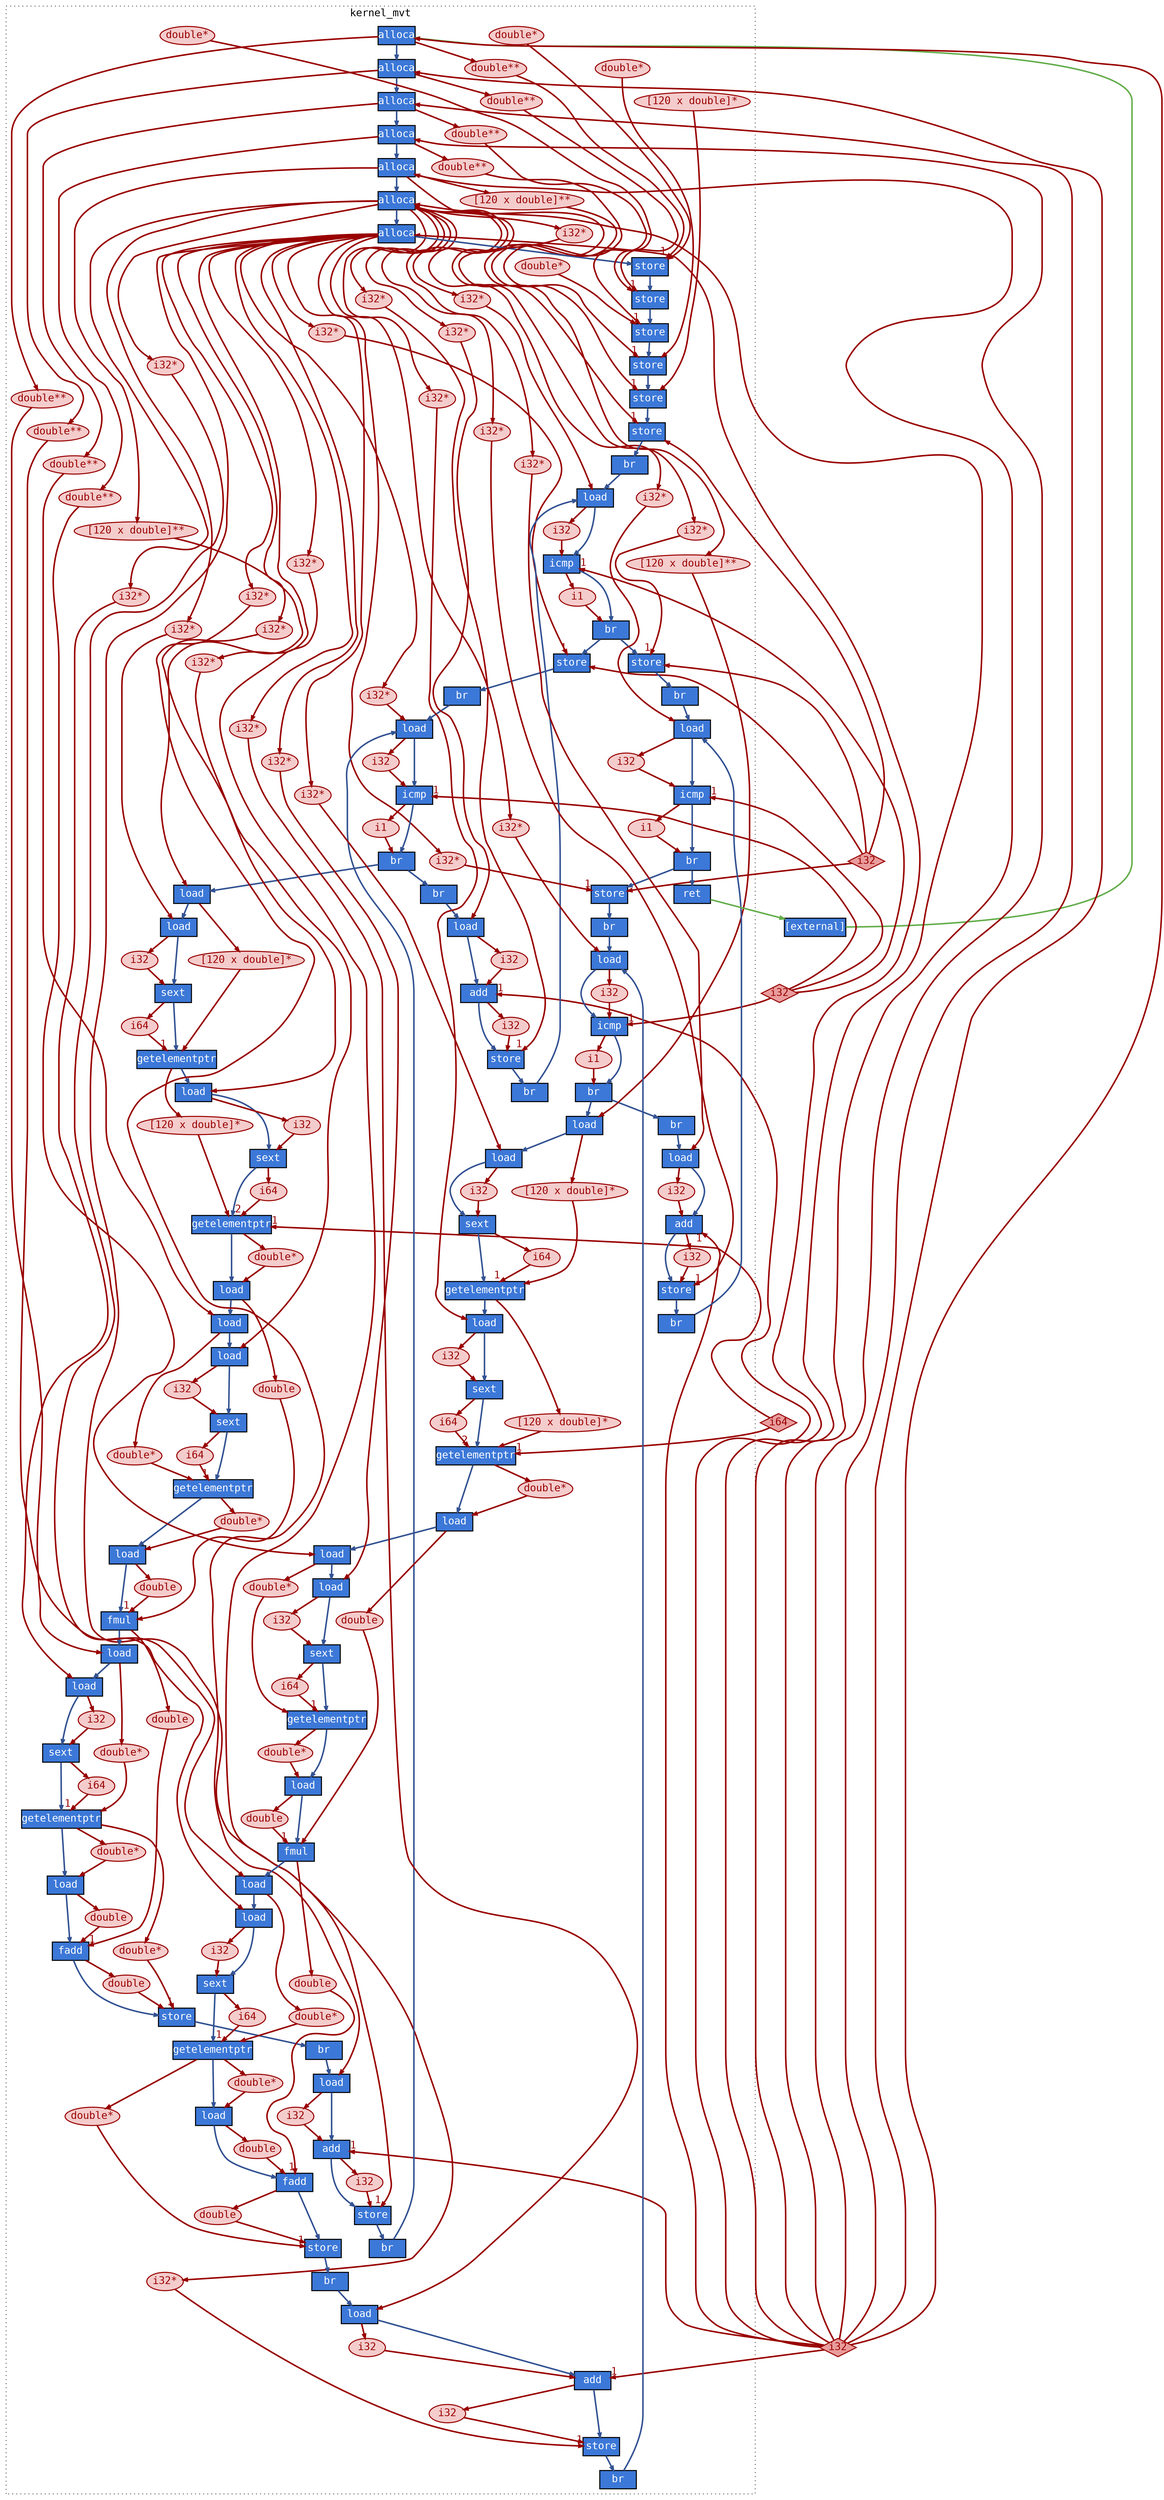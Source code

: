 digraph main {
graph [
fontname=Inconsolata, fontsize=20, ranksep=0.4, margin=0, nodesep=0.4];
node [
penwidth=2, fontname=Inconsolata, fontsize=20, width=1, margin=0];
edge [
penwidth=3, arrowsize=.8, fontname=Inconsolata, fontsize=20];
subgraph external {
0[fillcolor="#3c78d8", shape=box, label="[external]", style=filled, fontcolor="#ffffff"];
194[shape=diamond, style=filled, fontcolor="#990000", fillcolor="#e99c9c", color="#990000", label=i32];
195[shape=diamond, style=filled, fontcolor="#990000", fillcolor="#e99c9c", color="#990000", label=i32];
196[shape=diamond, style=filled, fontcolor="#990000", fillcolor="#e99c9c", color="#990000", label=i32];
197[shape=diamond, style=filled, fontcolor="#990000", fillcolor="#e99c9c", color="#990000", label=i64];
}
subgraph clusterkernel_mvt {
graph [
label=kernel_mvt, style=dotted, margin=10];
1[style=filled, fontcolor="#ffffff", fillcolor="#3c78d8", label=alloca, shape=box];
2[style=filled, fontcolor="#ffffff", fillcolor="#3c78d8", label=alloca, shape=box];
3[fillcolor="#3c78d8", style=filled, fontcolor="#ffffff", label=alloca, shape=box];
4[fillcolor="#3c78d8", style=filled, fontcolor="#ffffff", label=alloca, shape=box];
5[fillcolor="#3c78d8", style=filled, fontcolor="#ffffff", label=alloca, shape=box];
6[fillcolor="#3c78d8", style=filled, fontcolor="#ffffff", label=alloca, shape=box];
7[fillcolor="#3c78d8", style=filled, fontcolor="#ffffff", label=alloca, shape=box];
8[fillcolor="#3c78d8", style=filled, fontcolor="#ffffff", label=store, shape=box];
9[fillcolor="#f4cccc", style=filled, fontcolor="#990000", label="double**", color="#990000", shape=ellipse];
10[label=store, style=filled, fillcolor="#3c78d8", fontcolor="#ffffff", shape=box];
11[color="#990000", label="double**", style=filled, fillcolor="#f4cccc", fontcolor="#990000", shape=ellipse];
12[label=store, style=filled, fillcolor="#3c78d8", fontcolor="#ffffff", shape=box];
13[color="#990000", label="double**", style=filled, fillcolor="#f4cccc", fontcolor="#990000", shape=ellipse];
14[label=store, style=filled, fontcolor="#ffffff", fillcolor="#3c78d8", shape=box];
15[color="#990000", label="double**", style=filled, fontcolor="#990000", fillcolor="#f4cccc", shape=ellipse];
16[label=store, style=filled, fontcolor="#ffffff", fillcolor="#3c78d8", shape=box];
17[fillcolor="#f4cccc", style=filled, fontcolor="#990000", label="[120 x double]**", color="#990000", shape=ellipse];
18[label=store, fillcolor="#3c78d8", style=filled, fontcolor="#ffffff", shape=box];
19[label="i32*", color="#990000", fillcolor="#f4cccc", style=filled, fontcolor="#990000", shape=ellipse];
20[label=br, shape=box, fillcolor="#3c78d8", style=filled, fontcolor="#ffffff"];
21[label=load, shape=box, fillcolor="#3c78d8", style=filled, fontcolor="#ffffff"];
22[label="i32*", shape=ellipse, color="#990000", fillcolor="#f4cccc", style=filled, fontcolor="#990000"];
23[label=icmp, shape=box, fillcolor="#3c78d8", style=filled, fontcolor="#ffffff"];
24[label=i32, shape=ellipse, style=filled, fillcolor="#f4cccc", fontcolor="#990000", color="#990000"];
25[label=br, shape=box, style=filled, fillcolor="#3c78d8", fontcolor="#ffffff"];
26[label=i1, shape=ellipse, style=filled, fillcolor="#f4cccc", fontcolor="#990000", color="#990000"];
27[label=store, shape=box, style=filled, fillcolor="#3c78d8", fontcolor="#ffffff"];
28[shape=ellipse, style=filled, fontcolor="#990000", fillcolor="#f4cccc", color="#990000", label="i32*"];
29[shape=box, style=filled, fontcolor="#ffffff", fillcolor="#3c78d8", label=br];
30[shape=box, style=filled, fontcolor="#ffffff", fillcolor="#3c78d8", label=load];
31[shape=ellipse, style=filled, fontcolor="#990000", fillcolor="#f4cccc", color="#990000", label="i32*"];
32[shape=box, fillcolor="#3c78d8", style=filled, fontcolor="#ffffff", label=icmp];
33[label=i32, color="#990000", fillcolor="#f4cccc", style=filled, fontcolor="#990000", shape=ellipse];
34[label=br, fillcolor="#3c78d8", style=filled, fontcolor="#ffffff", shape=box];
35[color="#990000", shape=ellipse, fillcolor="#f4cccc", style=filled, fontcolor="#990000", label=i1];
36[shape=box, fillcolor="#3c78d8", style=filled, fontcolor="#ffffff", label=load];
37[fontcolor="#990000", shape=ellipse, color="#990000", label="[120 x double]**", style=filled, fillcolor="#f4cccc"];
38[fontcolor="#ffffff", shape=box, label=load, style=filled, fillcolor="#3c78d8"];
39[fontcolor="#990000", shape=ellipse, color="#990000", label="i32*", style=filled, fillcolor="#f4cccc"];
40[fontcolor="#ffffff", shape=box, label=sext, style=filled, fillcolor="#3c78d8"];
41[fillcolor="#f4cccc", shape=ellipse, color="#990000", label=i32, style=filled, fontcolor="#990000"];
42[fillcolor="#3c78d8", shape=box, label=getelementptr, style=filled, fontcolor="#ffffff"];
43[fillcolor="#f4cccc", shape=ellipse, color="#990000", label="[120 x double]*", style=filled, fontcolor="#990000"];
44[fillcolor="#f4cccc", shape=ellipse, color="#990000", label=i64, style=filled, fontcolor="#990000"];
45[style=filled, fontcolor="#ffffff", shape=box, label=load, fillcolor="#3c78d8"];
46[style=filled, fontcolor="#990000", shape=ellipse, label="i32*", color="#990000", fillcolor="#f4cccc"];
47[style=filled, fontcolor="#ffffff", shape=box, label=sext, fillcolor="#3c78d8"];
48[style=filled, fontcolor="#990000", shape=ellipse, label=i32, color="#990000", fillcolor="#f4cccc"];
49[fontcolor="#ffffff", shape=box, label=getelementptr, fillcolor="#3c78d8", style=filled];
50[fontcolor="#990000", shape=ellipse, label="[120 x double]*", color="#990000", fillcolor="#f4cccc", style=filled];
51[fontcolor="#990000", shape=ellipse, label=i64, color="#990000", fillcolor="#f4cccc", style=filled];
52[style=filled, fillcolor="#3c78d8", fontcolor="#ffffff", label=load, shape=box];
53[style=filled, fillcolor="#f4cccc", fontcolor="#990000", color="#990000", label="double*", shape=ellipse];
54[style=filled, fillcolor="#3c78d8", fontcolor="#ffffff", label=load, shape=box];
55[style=filled, fillcolor="#f4cccc", fontcolor="#990000", color="#990000", label="double**", shape=ellipse];
56[style=filled, fontcolor="#ffffff", fillcolor="#3c78d8", label=load, shape=box];
57[style=filled, fontcolor="#990000", fillcolor="#f4cccc", color="#990000", label="i32*", shape=ellipse];
58[style=filled, fontcolor="#ffffff", fillcolor="#3c78d8", label=sext, shape=box];
59[style=filled, fontcolor="#990000", fillcolor="#f4cccc", color="#990000", label=i32, shape=ellipse];
60[fillcolor="#3c78d8", style=filled, fontcolor="#ffffff", label=getelementptr, shape=box];
61[fillcolor="#f4cccc", style=filled, fontcolor="#990000", label="double*", color="#990000", shape=ellipse];
62[fillcolor="#f4cccc", style=filled, fontcolor="#990000", label=i64, color="#990000", shape=ellipse];
63[fillcolor="#3c78d8", style=filled, fontcolor="#ffffff", label=load, shape=box];
64[fillcolor="#f4cccc", style=filled, fontcolor="#990000", label="double*", color="#990000", shape=ellipse];
65[shape=box, fillcolor="#3c78d8", style=filled, fontcolor="#ffffff", label=fmul];
66[shape=ellipse, fillcolor="#f4cccc", style=filled, fontcolor="#990000", label=double, color="#990000"];
67[color="#990000", shape=ellipse, fillcolor="#f4cccc", style=filled, fontcolor="#990000", label=double];
68[shape=box, fillcolor="#3c78d8", style=filled, fontcolor="#ffffff", label=load];
69[color="#990000", label="double**", style=filled, fontcolor="#990000", fillcolor="#f4cccc", shape=ellipse];
70[label=load, style=filled, fontcolor="#ffffff", fillcolor="#3c78d8", shape=box];
71[label="i32*", color="#990000", fillcolor="#f4cccc", style=filled, fontcolor="#990000", shape=ellipse];
72[label=sext, fillcolor="#3c78d8", style=filled, fontcolor="#ffffff", shape=box];
73[label=i32, color="#990000", fillcolor="#f4cccc", style=filled, fontcolor="#990000", shape=ellipse];
74[label=getelementptr, fillcolor="#3c78d8", style=filled, fontcolor="#ffffff", shape=box];
75[label="double*", shape=ellipse, color="#990000", fillcolor="#f4cccc", style=filled, fontcolor="#990000"];
76[label=i64, shape=ellipse, color="#990000", fillcolor="#f4cccc", style=filled, fontcolor="#990000"];
77[label=load, shape=box, fillcolor="#3c78d8", style=filled, fontcolor="#ffffff"];
78[label="double*", shape=ellipse, color="#990000", fillcolor="#f4cccc", style=filled, fontcolor="#990000"];
79[label=fadd, shape=box, style=filled, fillcolor="#3c78d8", fontcolor="#ffffff"];
80[label=double, shape=ellipse, style=filled, fillcolor="#f4cccc", fontcolor="#990000", color="#990000"];
81[label=double, shape=ellipse, style=filled, fillcolor="#f4cccc", fontcolor="#990000", color="#990000"];
82[shape=box, style=filled, fontcolor="#ffffff", fillcolor="#3c78d8", label=store];
83[shape=ellipse, style=filled, fontcolor="#990000", fillcolor="#f4cccc", color="#990000", label=double];
84[shape=ellipse, style=filled, fontcolor="#990000", fillcolor="#f4cccc", color="#990000", label="double*"];
85[shape=box, style=filled, fontcolor="#ffffff", fillcolor="#3c78d8", label=br];
86[shape=box, fillcolor="#3c78d8", style=filled, fontcolor="#ffffff", label=load];
87[shape=ellipse, fillcolor="#f4cccc", style=filled, fontcolor="#990000", label="i32*", color="#990000"];
88[shape=box, fillcolor="#3c78d8", style=filled, fontcolor="#ffffff", label=add];
89[shape=ellipse, fillcolor="#f4cccc", style=filled, fontcolor="#990000", label=i32, color="#990000"];
90[shape=box, fillcolor="#3c78d8", style=filled, fontcolor="#ffffff", label=store];
91[color="#990000", shape=ellipse, fillcolor="#f4cccc", style=filled, fontcolor="#990000", label=i32];
92[color="#990000", shape=ellipse, fillcolor="#f4cccc", style=filled, fontcolor="#990000", label="i32*"];
93[shape=box, fillcolor="#3c78d8", style=filled, fontcolor="#ffffff", label=br];
94[fontcolor="#ffffff", shape=box, label=br, style=filled, fillcolor="#3c78d8"];
95[fontcolor="#ffffff", shape=box, label=load, style=filled, fillcolor="#3c78d8"];
96[fontcolor="#990000", shape=ellipse, color="#990000", label="i32*", style=filled, fillcolor="#f4cccc"];
97[fontcolor="#ffffff", shape=box, label=add, style=filled, fillcolor="#3c78d8"];
98[fillcolor="#f4cccc", shape=ellipse, color="#990000", label=i32, style=filled, fontcolor="#990000"];
99[fillcolor="#3c78d8", shape=box, label=store, style=filled, fontcolor="#ffffff"];
100[fillcolor="#f4cccc", shape=ellipse, color="#990000", label=i32, style=filled, fontcolor="#990000"];
101[fillcolor="#f4cccc", shape=ellipse, color="#990000", label="i32*", style=filled, fontcolor="#990000"];
102[style=filled, fontcolor="#ffffff", shape=box, label=br, fillcolor="#3c78d8"];
103[style=filled, fontcolor="#ffffff", shape=box, label=store, fillcolor="#3c78d8"];
104[style=filled, fontcolor="#990000", shape=ellipse, label="i32*", color="#990000", fillcolor="#f4cccc"];
105[fontcolor="#ffffff", shape=box, label=br, fillcolor="#3c78d8", style=filled];
106[fontcolor="#ffffff", shape=box, label=load, fillcolor="#3c78d8", style=filled];
107[fontcolor="#990000", shape=ellipse, label="i32*", color="#990000", fillcolor="#f4cccc", style=filled];
108[fontcolor="#ffffff", shape=box, label=icmp, fillcolor="#3c78d8", style=filled];
109[style=filled, fillcolor="#f4cccc", fontcolor="#990000", color="#990000", label=i32, shape=ellipse];
110[style=filled, fillcolor="#3c78d8", fontcolor="#ffffff", label=br, shape=box];
111[style=filled, fillcolor="#f4cccc", fontcolor="#990000", color="#990000", label=i1, shape=ellipse];
112[style=filled, fillcolor="#3c78d8", fontcolor="#ffffff", label=store, shape=box];
113[style=filled, fontcolor="#990000", fillcolor="#f4cccc", color="#990000", label="i32*", shape=ellipse];
114[style=filled, fontcolor="#ffffff", fillcolor="#3c78d8", label=br, shape=box];
115[style=filled, fontcolor="#ffffff", fillcolor="#3c78d8", label=load, shape=box];
116[style=filled, fontcolor="#990000", fillcolor="#f4cccc", color="#990000", label="i32*", shape=ellipse];
117[fillcolor="#3c78d8", style=filled, fontcolor="#ffffff", label=icmp, shape=box];
118[fillcolor="#f4cccc", style=filled, fontcolor="#990000", label=i32, color="#990000", shape=ellipse];
119[fillcolor="#3c78d8", style=filled, fontcolor="#ffffff", label=br, shape=box];
120[fillcolor="#f4cccc", style=filled, fontcolor="#990000", label=i1, color="#990000", shape=ellipse];
121[fillcolor="#3c78d8", style=filled, fontcolor="#ffffff", label=load, shape=box];
122[fillcolor="#f4cccc", style=filled, fontcolor="#990000", label="[120 x double]**", color="#990000", shape=ellipse];
123[fillcolor="#3c78d8", style=filled, fontcolor="#ffffff", label=load, shape=box];
124[color="#990000", label="i32*", style=filled, fillcolor="#f4cccc", fontcolor="#990000", shape=ellipse];
125[label=sext, style=filled, fillcolor="#3c78d8", fontcolor="#ffffff", shape=box];
126[color="#990000", label=i32, style=filled, fillcolor="#f4cccc", fontcolor="#990000", shape=ellipse];
127[label=getelementptr, style=filled, fillcolor="#3c78d8", fontcolor="#ffffff", shape=box];
128[color="#990000", label="[120 x double]*", style=filled, fontcolor="#990000", fillcolor="#f4cccc", shape=ellipse];
129[fillcolor="#f4cccc", style=filled, fontcolor="#990000", label=i64, color="#990000", shape=ellipse];
130[label=load, style=filled, fillcolor="#3c78d8", fontcolor="#ffffff", shape=box];
131[color="#990000", label="i32*", style=filled, fillcolor="#f4cccc", fontcolor="#990000", shape=ellipse];
132[label=sext, style=filled, fillcolor="#3c78d8", fontcolor="#ffffff", shape=box];
133[color="#990000", label=i32, style=filled, fillcolor="#f4cccc", fontcolor="#990000", shape=ellipse];
134[label=getelementptr, style=filled, fontcolor="#ffffff", fillcolor="#3c78d8", shape=box];
135[shape=ellipse, style=filled, fontcolor="#990000", fillcolor="#f4cccc", color="#990000", label="[120 x double]*"];
136[shape=ellipse, fillcolor="#f4cccc", style=filled, fontcolor="#990000", label=i64, color="#990000"];
137[shape=box, fillcolor="#3c78d8", style=filled, fontcolor="#ffffff", label=load];
138[shape=ellipse, fillcolor="#f4cccc", style=filled, fontcolor="#990000", label="double*", color="#990000"];
139[shape=box, fillcolor="#3c78d8", style=filled, fontcolor="#ffffff", label=load];
140[color="#990000", shape=ellipse, fillcolor="#f4cccc", style=filled, fontcolor="#990000", label="double**"];
141[shape=box, fillcolor="#3c78d8", style=filled, fontcolor="#ffffff", label=load];
142[color="#990000", shape=ellipse, fillcolor="#f4cccc", style=filled, fontcolor="#990000", label="i32*"];
143[shape=box, fillcolor="#3c78d8", style=filled, fontcolor="#ffffff", label=sext];
144[fontcolor="#990000", shape=ellipse, color="#990000", label=i32, style=filled, fillcolor="#f4cccc"];
145[fontcolor="#ffffff", shape=box, label=getelementptr, style=filled, fillcolor="#3c78d8"];
146[fontcolor="#990000", shape=ellipse, color="#990000", label="double*", style=filled, fillcolor="#f4cccc"];
147[fontcolor="#990000", shape=ellipse, color="#990000", label=i64, style=filled, fillcolor="#f4cccc"];
148[fillcolor="#3c78d8", shape=box, label=load, style=filled, fontcolor="#ffffff"];
149[fillcolor="#f4cccc", shape=ellipse, color="#990000", label="double*", style=filled, fontcolor="#990000"];
150[fillcolor="#3c78d8", shape=box, label=fmul, style=filled, fontcolor="#ffffff"];
151[fillcolor="#f4cccc", shape=ellipse, color="#990000", label=double, style=filled, fontcolor="#990000"];
152[style=filled, fontcolor="#990000", shape=ellipse, label=double, color="#990000", fillcolor="#f4cccc"];
153[style=filled, fontcolor="#ffffff", shape=box, label=load, fillcolor="#3c78d8"];
154[style=filled, fontcolor="#990000", shape=ellipse, label="double**", color="#990000", fillcolor="#f4cccc"];
155[style=filled, fontcolor="#ffffff", shape=box, label=load, fillcolor="#3c78d8"];
156[fontcolor="#990000", shape=ellipse, label="i32*", color="#990000", fillcolor="#f4cccc", style=filled];
157[fontcolor="#ffffff", shape=box, label=sext, fillcolor="#3c78d8", style=filled];
158[fontcolor="#990000", shape=ellipse, label=i32, color="#990000", fillcolor="#f4cccc", style=filled];
159[fontcolor="#ffffff", shape=box, label=getelementptr, fillcolor="#3c78d8", style=filled];
160[style=filled, fillcolor="#f4cccc", fontcolor="#990000", color="#990000", label="double*", shape=ellipse];
161[style=filled, fillcolor="#f4cccc", fontcolor="#990000", color="#990000", label=i64, shape=ellipse];
162[style=filled, fillcolor="#3c78d8", fontcolor="#ffffff", label=load, shape=box];
163[style=filled, fillcolor="#f4cccc", fontcolor="#990000", color="#990000", label="double*", shape=ellipse];
164[style=filled, fontcolor="#ffffff", fillcolor="#3c78d8", label=fadd, shape=box];
165[style=filled, fontcolor="#990000", fillcolor="#f4cccc", color="#990000", label=double, shape=ellipse];
166[style=filled, fontcolor="#990000", fillcolor="#f4cccc", color="#990000", label=double, shape=ellipse];
167[fillcolor="#3c78d8", style=filled, fontcolor="#ffffff", label=store, shape=box];
168[fillcolor="#f4cccc", style=filled, fontcolor="#990000", label=double, color="#990000", shape=ellipse];
169[fillcolor="#f4cccc", style=filled, fontcolor="#990000", label="double*", color="#990000", shape=ellipse];
170[fillcolor="#3c78d8", style=filled, fontcolor="#ffffff", label=br, shape=box];
171[fillcolor="#3c78d8", style=filled, fontcolor="#ffffff", label=load, shape=box];
172[fillcolor="#f4cccc", style=filled, fontcolor="#990000", label="i32*", color="#990000", shape=ellipse];
173[fillcolor="#3c78d8", style=filled, fontcolor="#ffffff", label=add, shape=box];
174[fillcolor="#f4cccc", style=filled, fontcolor="#990000", label=i32, color="#990000", shape=ellipse];
175[label=store, style=filled, fillcolor="#3c78d8", fontcolor="#ffffff", shape=box];
176[color="#990000", label=i32, style=filled, fillcolor="#f4cccc", fontcolor="#990000", shape=ellipse];
177[color="#990000", label="i32*", style=filled, fillcolor="#f4cccc", fontcolor="#990000", shape=ellipse];
178[label=br, style=filled, fillcolor="#3c78d8", fontcolor="#ffffff", shape=box];
179[label=br, style=filled, fontcolor="#ffffff", fillcolor="#3c78d8", shape=box];
180[label=load, style=filled, fontcolor="#ffffff", fillcolor="#3c78d8", shape=box];
181[color="#990000", label="i32*", style=filled, fontcolor="#990000", fillcolor="#f4cccc", shape=ellipse];
182[label=add, style=filled, fontcolor="#ffffff", fillcolor="#3c78d8", shape=box];
183[label=i32, color="#990000", fillcolor="#f4cccc", style=filled, fontcolor="#990000", shape=ellipse];
184[label=store, fillcolor="#3c78d8", style=filled, fontcolor="#ffffff", shape=box];
185[label=i32, color="#990000", fillcolor="#f4cccc", style=filled, fontcolor="#990000", shape=ellipse];
186[label="i32*", shape=ellipse, color="#990000", fillcolor="#f4cccc", style=filled, fontcolor="#990000"];
187[label=br, shape=box, fillcolor="#3c78d8", style=filled, fontcolor="#ffffff"];
188[label=ret, shape=box, fillcolor="#3c78d8", style=filled, fontcolor="#ffffff"];
189[label="double*", shape=ellipse, color="#990000", fillcolor="#f4cccc", style=filled, fontcolor="#990000"];
190[label="double*", shape=ellipse, style=filled, fillcolor="#f4cccc", fontcolor="#990000", color="#990000"];
191[label="double*", shape=ellipse, style=filled, fillcolor="#f4cccc", fontcolor="#990000", color="#990000"];
192[label="double*", shape=ellipse, style=filled, fillcolor="#f4cccc", fontcolor="#990000", color="#990000"];
193[label="[120 x double]*", shape=ellipse, style=filled, fillcolor="#f4cccc", fontcolor="#990000", color="#990000"];
1 -> 2[weight=10, color="#345393"];
1 -> 9[color="#990000", weight=0];
1 -> 69[weight=0, color="#990000"];
2 -> 3[weight=10, color="#345393"];
2 -> 11[color="#990000", weight=0];
2 -> 154[color="#990000", weight=0];
3 -> 4[weight=10, color="#345393"];
3 -> 13[color="#990000", weight=0];
3 -> 55[color="#990000", weight=0];
4 -> 5[color="#345393", weight=10];
4 -> 15[color="#990000", weight=0];
4 -> 140[weight=0, color="#990000"];
5 -> 6[color="#345393", weight=10];
5 -> 17[color="#990000", weight=0];
5 -> 37[weight=0, color="#990000"];
5 -> 122[color="#990000", weight=0];
6 -> 7[color="#345393", weight=10];
6 -> 19[color="#990000", weight=0];
6 -> 22[color="#990000", weight=0];
6 -> 39[weight=0, color="#990000"];
6 -> 71[weight=0, color="#990000"];
6 -> 96[weight=0, color="#990000"];
6 -> 101[color="#990000", weight=0];
6 -> 104[color="#990000", weight=0];
6 -> 107[color="#990000", weight=0];
6 -> 131[color="#990000", weight=0];
6 -> 156[weight=0, color="#990000"];
6 -> 181[color="#990000", weight=0];
6 -> 186[color="#990000", weight=0];
7 -> 8[weight=10, color="#345393"];
7 -> 28[color="#990000", weight=0];
7 -> 31[color="#990000", weight=0];
7 -> 46[weight=0, color="#990000"];
7 -> 57[color="#990000", weight=0];
7 -> 87[color="#990000", weight=0];
7 -> 92[weight=0, color="#990000"];
7 -> 113[color="#990000", weight=0];
7 -> 116[color="#990000", weight=0];
7 -> 124[color="#990000", weight=0];
7 -> 142[weight=0, color="#990000"];
7 -> 172[color="#990000", weight=0];
7 -> 177[color="#990000", weight=0];
8 -> 10[weight=10, color="#345393"];
9 -> 8[weight=0, headlabel=1, color="#990000", labelfontcolor="#990000"];
10 -> 12[weight=10, color="#345393"];
11 -> 10[weight=0, labelfontcolor="#990000", headlabel=1, color="#990000"];
12 -> 14[weight=10, color="#345393"];
13 -> 12[weight=0, labelfontcolor="#990000", headlabel=1, color="#990000"];
14 -> 16[weight=10, color="#345393"];
15 -> 14[headlabel=1, weight=0, color="#990000", labelfontcolor="#990000"];
16 -> 18[weight=10, color="#345393"];
17 -> 16[headlabel=1, weight=0, color="#990000", labelfontcolor="#990000"];
18 -> 20[weight=10, color="#345393"];
19 -> 18[headlabel=1, weight=0, color="#990000", labelfontcolor="#990000"];
20 -> 21[color="#345393", weight=10];
21 -> 23[color="#345393", weight=10];
21 -> 24[color="#990000", weight=0];
22 -> 21[color="#990000", weight=0];
23 -> 25[color="#345393", weight=10];
23 -> 26[color="#990000", weight=0];
24 -> 23[color="#990000", weight=0];
25 -> 27[color="#345393", weight=10];
25 -> 103[color="#345393", weight=10];
26 -> 25[color="#990000", weight=0];
27 -> 29[weight=10, color="#345393"];
28 -> 27[labelfontcolor="#990000", color="#990000", weight=0, headlabel=1];
29 -> 30[color="#345393", weight=10];
30 -> 32[weight=10, color="#345393"];
30 -> 33[color="#990000", weight=0];
31 -> 30[weight=0, color="#990000"];
32 -> 34[color="#345393", weight=10];
32 -> 35[weight=0, color="#990000"];
33 -> 32[color="#990000", weight=0];
34 -> 36[color="#345393", weight=10];
34 -> 94[color="#345393", weight=10];
35 -> 34[color="#990000", weight=0];
36 -> 38[color="#345393", weight=10];
36 -> 43[weight=0, color="#990000"];
37 -> 36[color="#990000", weight=0];
38 -> 40[color="#345393", weight=10];
38 -> 41[weight=0, color="#990000"];
39 -> 38[color="#990000", weight=0];
40 -> 42[color="#345393", weight=10];
40 -> 44[weight=0, color="#990000"];
41 -> 40[color="#990000", weight=0];
42 -> 45[color="#345393", weight=10];
42 -> 50[weight=0, color="#990000"];
43 -> 42[color="#990000", weight=0];
44 -> 42[color="#990000", labelfontcolor="#990000", headlabel=1, weight=0];
45 -> 47[color="#345393", weight=10];
45 -> 48[weight=0, color="#990000"];
46 -> 45[color="#990000", weight=0];
47 -> 49[weight=10, color="#345393"];
47 -> 51[weight=0, color="#990000"];
48 -> 47[weight=0, color="#990000"];
49 -> 52[weight=10, color="#345393"];
49 -> 53[color="#990000", weight=0];
50 -> 49[weight=0, color="#990000"];
51 -> 49[weight=0, headlabel=2, labelfontcolor="#990000", color="#990000"];
52 -> 54[weight=10, color="#345393"];
52 -> 66[weight=0, color="#990000"];
53 -> 52[weight=0, color="#990000"];
54 -> 56[weight=10, color="#345393"];
54 -> 61[weight=0, color="#990000"];
55 -> 54[weight=0, color="#990000"];
56 -> 58[color="#345393", weight=10];
56 -> 59[weight=0, color="#990000"];
57 -> 56[weight=0, color="#990000"];
58 -> 60[color="#345393", weight=10];
58 -> 62[weight=0, color="#990000"];
59 -> 58[color="#990000", weight=0];
60 -> 63[weight=10, color="#345393"];
60 -> 64[weight=0, color="#990000"];
61 -> 60[weight=0, color="#990000"];
62 -> 60[weight=0, headlabel=1, color="#990000", labelfontcolor="#990000"];
63 -> 65[weight=10, color="#345393"];
63 -> 67[weight=0, color="#990000"];
64 -> 63[weight=0, color="#990000"];
65 -> 68[weight=10, color="#345393"];
65 -> 81[color="#990000", weight=0];
66 -> 65[weight=0, color="#990000"];
67 -> 65[headlabel=1, weight=0, color="#990000", labelfontcolor="#990000"];
68 -> 70[color="#345393", weight=10];
68 -> 75[weight=0, color="#990000"];
69 -> 68[weight=0, color="#990000"];
70 -> 72[color="#345393", weight=10];
70 -> 73[weight=0, color="#990000"];
71 -> 70[color="#990000", weight=0];
72 -> 74[color="#345393", weight=10];
72 -> 76[weight=0, color="#990000"];
73 -> 72[color="#990000", weight=0];
74 -> 77[color="#345393", weight=10];
74 -> 78[weight=0, color="#990000"];
74 -> 84[color="#990000", weight=0];
75 -> 74[color="#990000", weight=0];
76 -> 74[labelfontcolor="#990000", color="#990000", weight=0, headlabel=1];
77 -> 79[weight=10, color="#345393"];
77 -> 80[weight=0, color="#990000"];
78 -> 77[weight=0, color="#990000"];
79 -> 82[color="#345393", weight=10];
79 -> 83[color="#990000", weight=0];
80 -> 79[weight=0, color="#990000"];
81 -> 79[labelfontcolor="#990000", color="#990000", headlabel=1, weight=0];
82 -> 85[color="#345393", weight=10];
83 -> 82[color="#990000", weight=0];
84 -> 82[color="#990000", labelfontcolor="#990000", weight=0, headlabel=1];
85 -> 86[color="#345393", weight=10];
86 -> 88[color="#345393", weight=10];
86 -> 89[color="#990000", weight=0];
87 -> 86[color="#990000", weight=0];
88 -> 90[color="#345393", weight=10];
88 -> 91[color="#990000", weight=0];
89 -> 88[color="#990000", weight=0];
90 -> 93[color="#345393", weight=10];
91 -> 90[color="#990000", weight=0];
92 -> 90[color="#990000", labelfontcolor="#990000", headlabel=1, weight=0];
93 -> 30[weight=10, color="#345393"];
94 -> 95[color="#345393", weight=10];
95 -> 97[color="#345393", weight=10];
95 -> 98[weight=0, color="#990000"];
96 -> 95[color="#990000", weight=0];
97 -> 99[color="#345393", weight=10];
97 -> 100[color="#990000", weight=0];
98 -> 97[color="#990000", weight=0];
99 -> 102[weight=10, color="#345393"];
100 -> 99[weight=0, color="#990000"];
101 -> 99[weight=0, headlabel=1, labelfontcolor="#990000", color="#990000"];
102 -> 21[weight=10, color="#345393"];
103 -> 105[weight=10, color="#345393"];
104 -> 103[weight=0, headlabel=1, labelfontcolor="#990000", color="#990000"];
105 -> 106[color="#345393", weight=10];
106 -> 108[weight=10, color="#345393"];
106 -> 109[color="#990000", weight=0];
107 -> 106[weight=0, color="#990000"];
108 -> 110[weight=10, color="#345393"];
108 -> 111[color="#990000", weight=0];
109 -> 108[weight=0, color="#990000"];
110 -> 112[color="#345393", weight=10];
110 -> 188[color="#345393", weight=10];
111 -> 110[color="#990000", weight=0];
112 -> 114[color="#345393", weight=10];
113 -> 112[color="#990000", headlabel=1, weight=0, labelfontcolor="#990000"];
114 -> 115[color="#345393", weight=10];
115 -> 117[weight=10, color="#345393"];
115 -> 118[color="#990000", weight=0];
116 -> 115[color="#990000", weight=0];
117 -> 119[weight=10, color="#345393"];
117 -> 120[color="#990000", weight=0];
118 -> 117[weight=0, color="#990000"];
119 -> 121[weight=10, color="#345393"];
119 -> 179[weight=10, color="#345393"];
120 -> 119[weight=0, color="#990000"];
121 -> 123[weight=10, color="#345393"];
121 -> 128[color="#990000", weight=0];
122 -> 121[weight=0, color="#990000"];
123 -> 125[weight=10, color="#345393"];
123 -> 126[color="#990000", weight=0];
124 -> 123[weight=0, color="#990000"];
125 -> 127[weight=10, color="#345393"];
125 -> 129[color="#990000", weight=0];
126 -> 125[weight=0, color="#990000"];
127 -> 130[color="#345393", weight=10];
127 -> 135[weight=0, color="#990000"];
128 -> 127[weight=0, color="#990000"];
129 -> 127[headlabel=1, weight=0, color="#990000", labelfontcolor="#990000"];
130 -> 132[color="#345393", weight=10];
130 -> 133[color="#990000", weight=0];
131 -> 130[color="#990000", weight=0];
132 -> 134[color="#345393", weight=10];
132 -> 136[weight=0, color="#990000"];
133 -> 132[color="#990000", weight=0];
134 -> 137[weight=10, color="#345393"];
134 -> 138[weight=0, color="#990000"];
135 -> 134[color="#990000", weight=0];
136 -> 134[labelfontcolor="#990000", color="#990000", weight=0, headlabel=2];
137 -> 139[weight=10, color="#345393"];
137 -> 151[color="#990000", weight=0];
138 -> 137[weight=0, color="#990000"];
139 -> 141[color="#345393", weight=10];
139 -> 146[weight=0, color="#990000"];
140 -> 139[color="#990000", weight=0];
141 -> 143[weight=10, color="#345393"];
141 -> 144[weight=0, color="#990000"];
142 -> 141[weight=0, color="#990000"];
143 -> 145[weight=10, color="#345393"];
143 -> 147[weight=0, color="#990000"];
144 -> 143[weight=0, color="#990000"];
145 -> 148[color="#345393", weight=10];
145 -> 149[weight=0, color="#990000"];
146 -> 145[color="#990000", weight=0];
147 -> 145[color="#990000", labelfontcolor="#990000", headlabel=1, weight=0];
148 -> 150[color="#345393", weight=10];
148 -> 152[color="#990000", weight=0];
149 -> 148[color="#990000", weight=0];
150 -> 153[weight=10, color="#345393"];
150 -> 166[color="#990000", weight=0];
151 -> 150[weight=0, color="#990000"];
152 -> 150[weight=0, headlabel=1, labelfontcolor="#990000", color="#990000"];
153 -> 155[weight=10, color="#345393"];
153 -> 160[weight=0, color="#990000"];
154 -> 153[weight=0, color="#990000"];
155 -> 157[weight=10, color="#345393"];
155 -> 158[weight=0, color="#990000"];
156 -> 155[weight=0, color="#990000"];
157 -> 159[weight=10, color="#345393"];
157 -> 161[weight=0, color="#990000"];
158 -> 157[weight=0, color="#990000"];
159 -> 162[color="#345393", weight=10];
159 -> 163[color="#990000", weight=0];
159 -> 169[color="#990000", weight=0];
160 -> 159[weight=0, color="#990000"];
161 -> 159[color="#990000", headlabel=1, weight=0, labelfontcolor="#990000"];
162 -> 164[weight=10, color="#345393"];
162 -> 165[color="#990000", weight=0];
163 -> 162[color="#990000", weight=0];
164 -> 167[weight=10, color="#345393"];
164 -> 168[color="#990000", weight=0];
165 -> 164[weight=0, color="#990000"];
166 -> 164[weight=0, headlabel=1, color="#990000", labelfontcolor="#990000"];
167 -> 170[weight=10, color="#345393"];
168 -> 167[weight=0, color="#990000"];
169 -> 167[weight=0, labelfontcolor="#990000", headlabel=1, color="#990000"];
170 -> 171[weight=10, color="#345393"];
171 -> 173[weight=10, color="#345393"];
171 -> 174[color="#990000", weight=0];
172 -> 171[weight=0, color="#990000"];
173 -> 175[weight=10, color="#345393"];
173 -> 176[color="#990000", weight=0];
174 -> 173[weight=0, color="#990000"];
175 -> 178[color="#345393", weight=10];
176 -> 175[weight=0, color="#990000"];
177 -> 175[headlabel=1, weight=0, color="#990000", labelfontcolor="#990000"];
178 -> 115[weight=10, color="#345393"];
179 -> 180[weight=10, color="#345393"];
180 -> 182[color="#345393", weight=10];
180 -> 183[color="#990000", weight=0];
181 -> 180[color="#990000", weight=0];
182 -> 184[color="#345393", weight=10];
182 -> 185[color="#990000", weight=0];
183 -> 182[color="#990000", weight=0];
184 -> 187[weight=10, color="#345393"];
185 -> 184[color="#990000", weight=0];
186 -> 184[weight=0, labelfontcolor="#990000", color="#990000", headlabel=1];
187 -> 106[weight=10, color="#345393"];
189 -> 8[weight=0, color="#990000"];
190 -> 12[color="#990000", weight=0];
191 -> 14[color="#990000", weight=0];
192 -> 10[color="#990000", weight=0];
193 -> 16[color="#990000", weight=0];
}
0 -> 1[weight=1, color="#65ae4d"];
188 -> 0[weight=1, color="#65ae4d"];
194 -> 23[headlabel=1, weight=0, labelfontcolor="#990000", color="#990000"];
194 -> 32[color="#990000", headlabel=1, weight=0, labelfontcolor="#990000"];
194 -> 108[color="#990000", headlabel=1, weight=0, labelfontcolor="#990000"];
194 -> 117[color="#990000", headlabel=1, weight=0, labelfontcolor="#990000"];
195 -> 18[color="#990000", weight=0];
195 -> 27[weight=0, color="#990000"];
195 -> 103[weight=0, color="#990000"];
195 -> 112[weight=0, color="#990000"];
196 -> 1[weight=0, color="#990000"];
196 -> 2[weight=0, color="#990000"];
196 -> 3[weight=0, color="#990000"];
196 -> 4[weight=0, color="#990000"];
196 -> 5[weight=0, color="#990000"];
196 -> 6[weight=0, color="#990000"];
196 -> 7[weight=0, color="#990000"];
196 -> 88[headlabel=1, weight=0, color="#990000", labelfontcolor="#990000"];
196 -> 97[headlabel=1, weight=0, color="#990000", labelfontcolor="#990000"];
196 -> 173[headlabel=1, weight=0, color="#990000", labelfontcolor="#990000"];
196 -> 182[headlabel=1, weight=0, color="#990000", labelfontcolor="#990000"];
197 -> 49[headlabel=1, labelfontcolor="#990000", color="#990000", weight=0];
197 -> 134[headlabel=1, labelfontcolor="#990000", color="#990000", weight=0];
}
